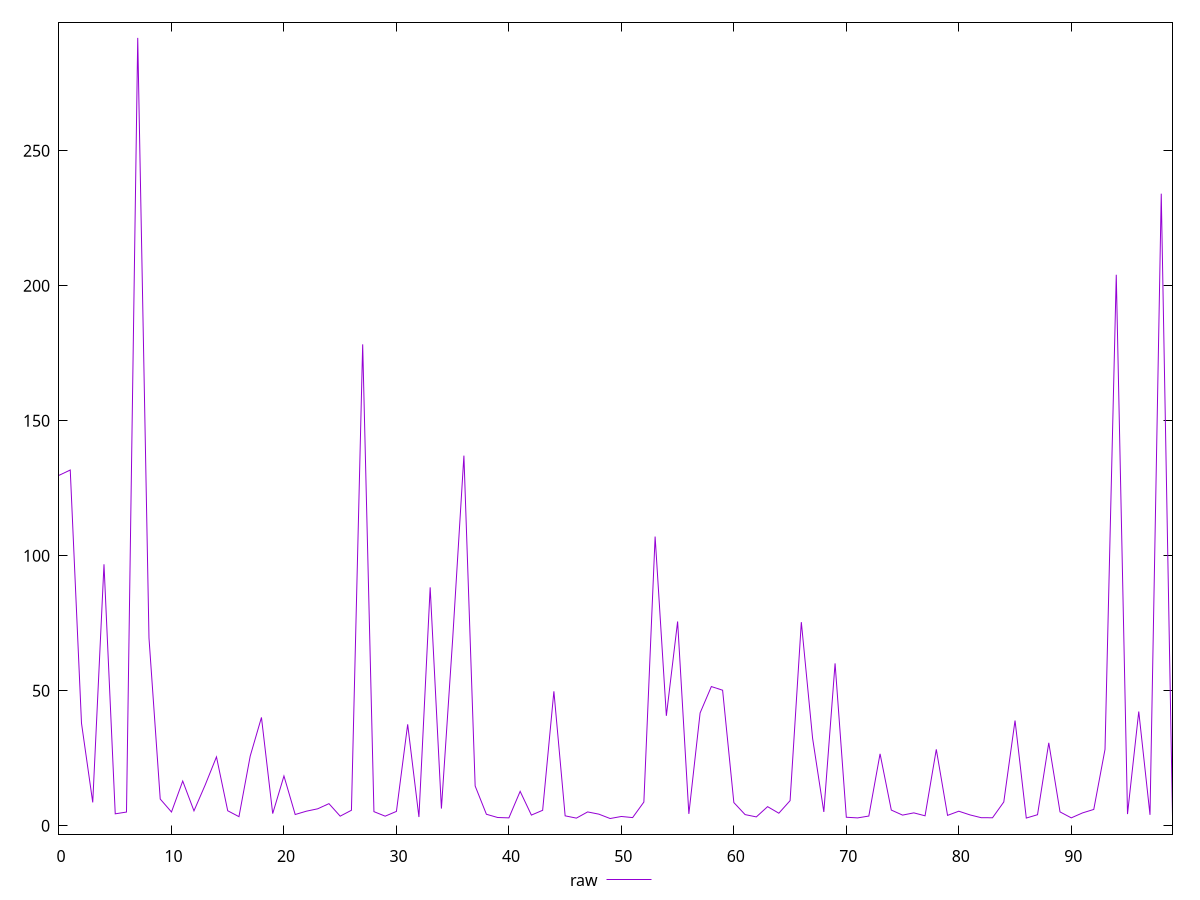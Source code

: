 reset

$raw <<EOF
0 129.80700000000002
1 131.788
2 37.995
3 8.666
4 96.868
5 4.443
6 5.095
7 291.83299999999997
8 69.593
9 9.921999999999999
10 5.113999999999999
11 16.583
12 5.538
13 15.154
14 25.52799999999999
15 5.579999999999999
16 3.391
17 25.814
18 40.147
19 4.523999999999999
20 18.458
21 4.188000000000001
22 5.422000000000001
23 6.3
24 8.211000000000006
25 3.577
26 5.760000000000001
27 178.342
28 5.247000000000001
29 3.5729999999999995
30 5.335999999999999
31 37.577999999999996
32 3.2600000000000016
33 88.33100000000002
34 6.375999999999998
35 69.12199999999999
36 137.113
37 14.747
38 4.279
39 3.077
40 2.94
41 12.763
42 3.9730000000000008
43 5.747
44 49.809999999999995
45 3.692999999999998
46 2.848
47 5.142999999999999
48 4.317
49 2.7009999999999996
50 3.459
51 3.0450000000000004
52 8.798
53 107.129
54 40.745000000000005
55 75.68200000000002
56 4.4110000000000005
57 41.807
58 51.581
59 50.222
60 8.617999999999999
61 4.152
62 3.298000000000001
63 7.097000000000001
64 4.666
65 9.32
66 75.438
67 32.480000000000004
68 5.14
69 60.162
70 3.1719999999999997
71 2.929
72 3.6159999999999997
73 26.668
74 5.8309999999999995
75 3.9670000000000023
76 4.795
77 3.710000000000001
78 28.309999999999995
79 3.863
80 5.407
81 4.035
82 3.0009999999999994
83 2.988
84 8.828999999999997
85 39.001
86 2.8749999999999996
87 4.111999999999999
88 30.747
89 5.155000000000001
90 2.9480000000000004
91 4.7769999999999975
92 6.0710000000000015
93 28.317000000000004
94 204.10799999999998
95 4.349
96 42.324999999999996
97 4.0600000000000005
98 234.13600000000002
99 3.4979999999999998
EOF

set key outside below
set xrange [0:99]
set yrange [-3.0816399999999993:297.61564]
set trange [-3.0816399999999993:297.61564]
set terminal svg size 640, 500 enhanced background rgb 'white'
set output "report_00013_2021-02-09T12-04-24.940Z/server-response-time/samples/pages+cached+noadtech+nomedia/raw/values.svg"

plot $raw title "raw" with line

reset
